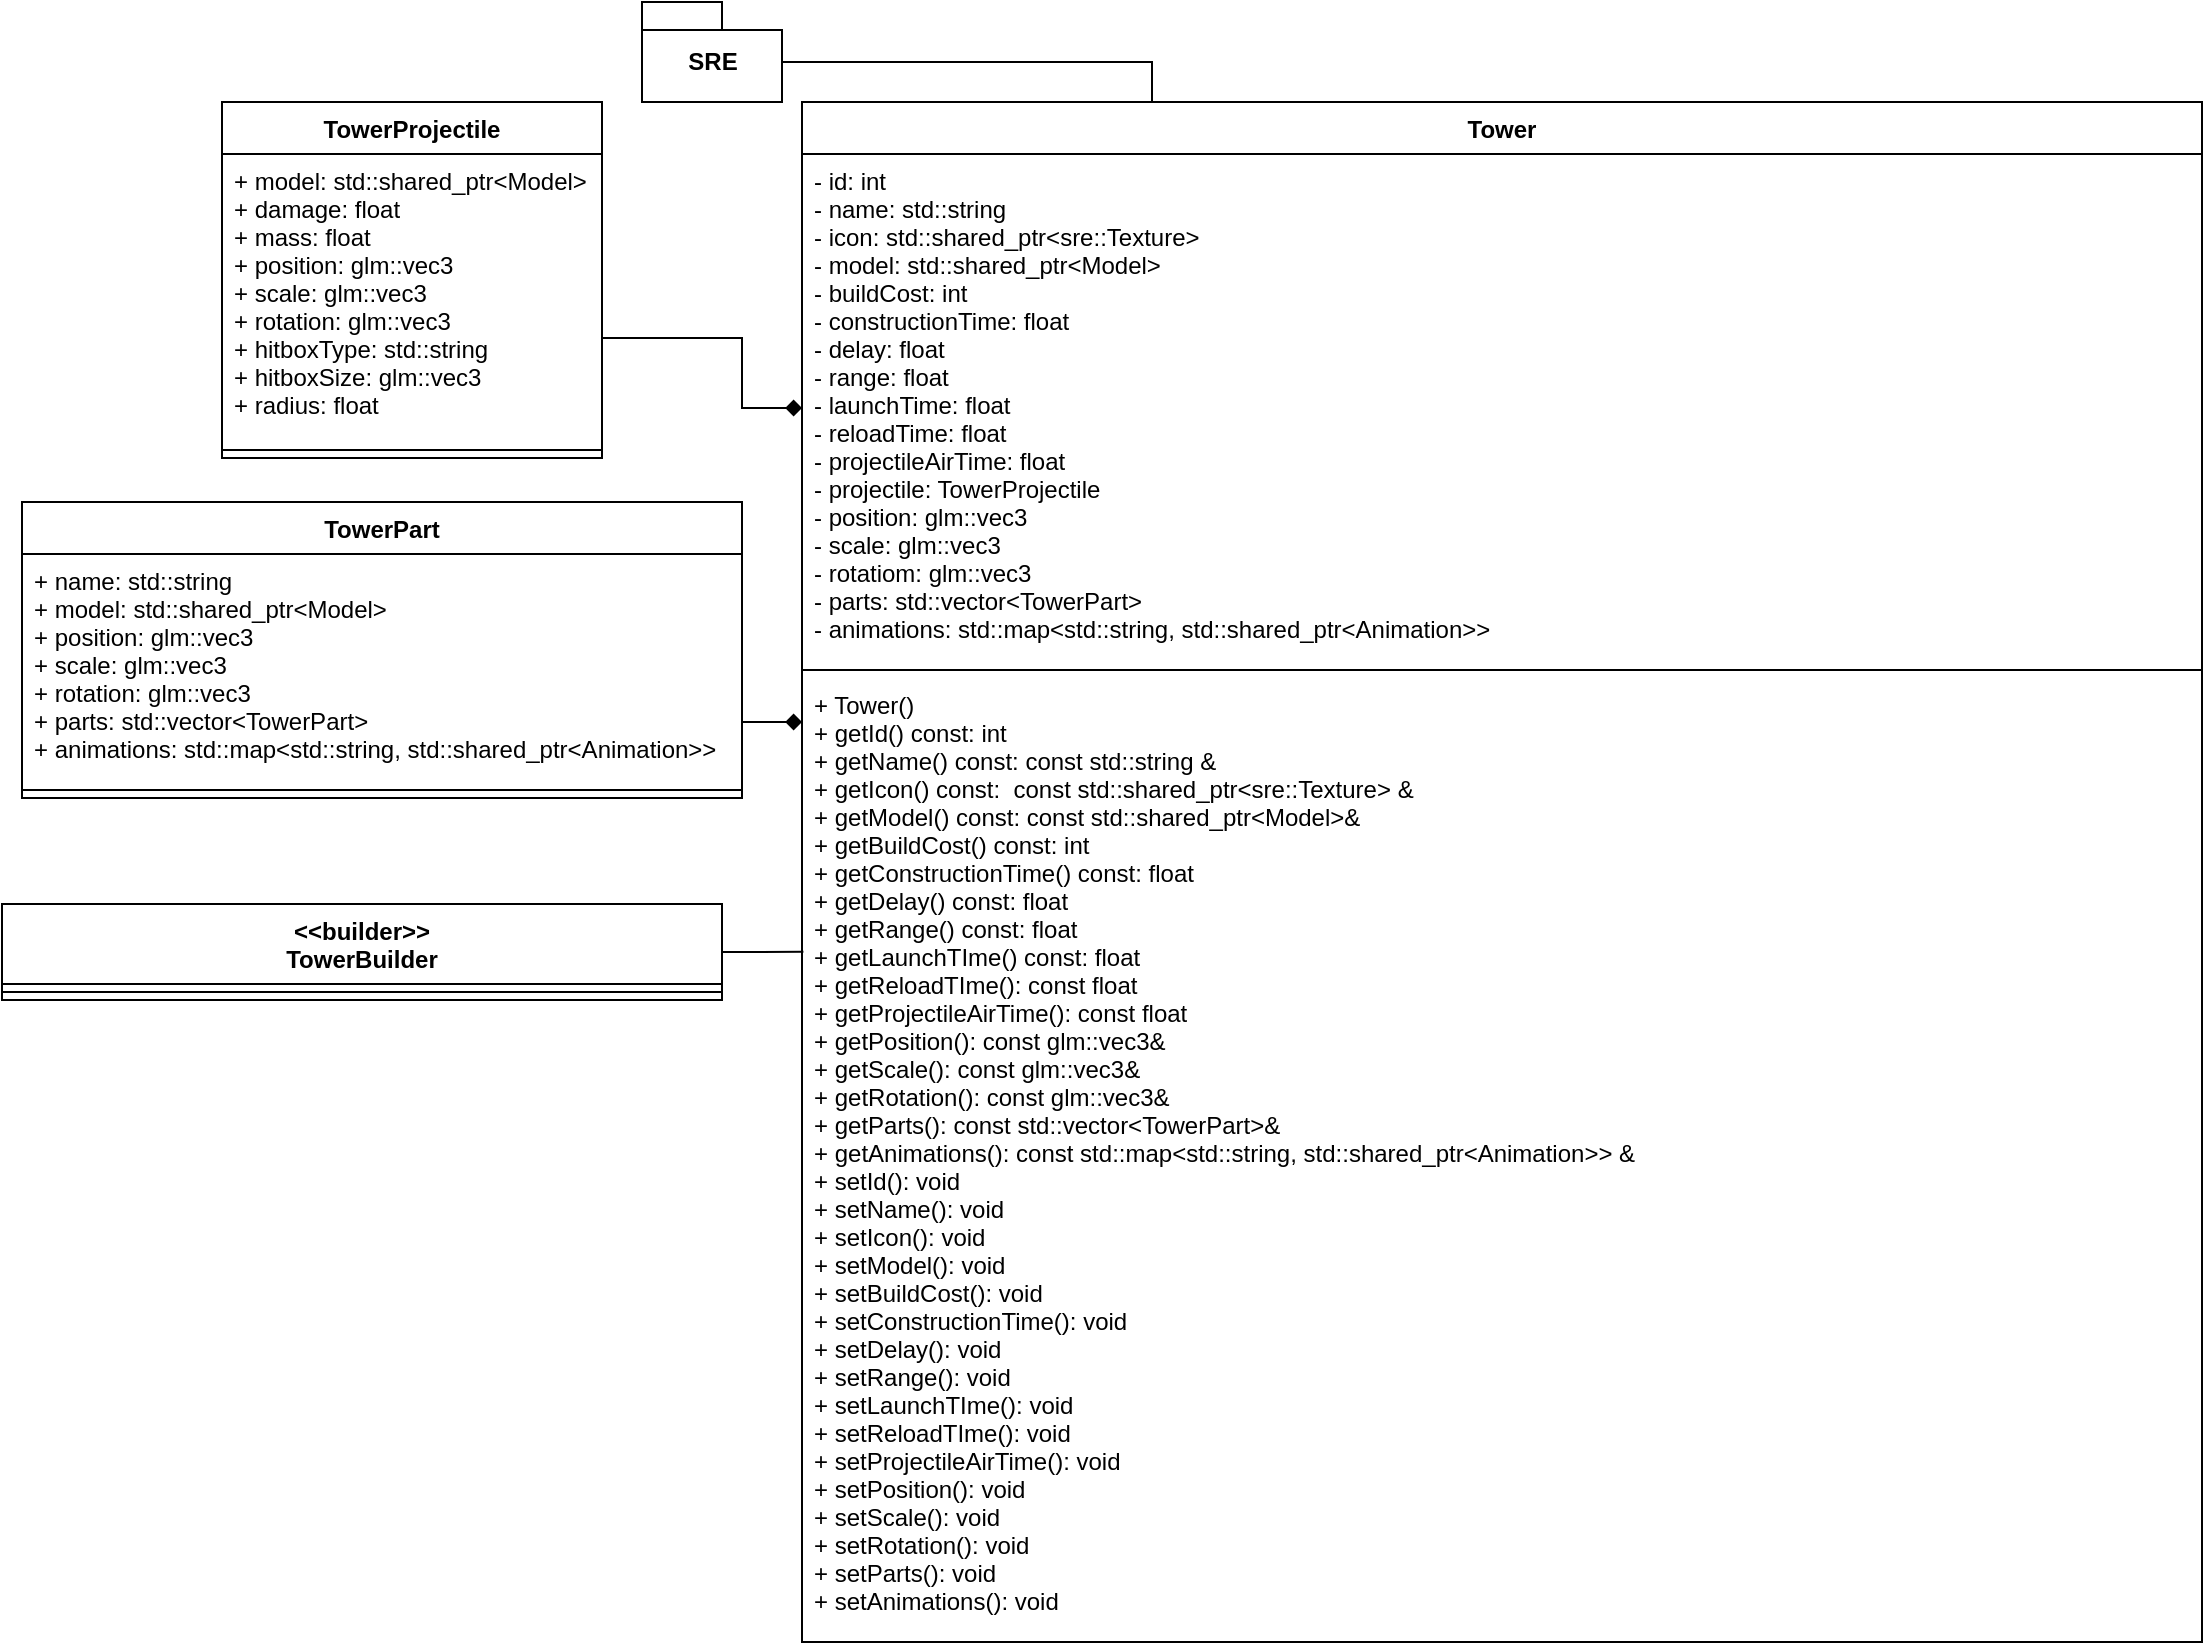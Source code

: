 <mxfile version="14.1.8" type="device"><diagram id="o1FqqQ97d-Eg4cNnLgj2" name="Page-1"><mxGraphModel dx="2999" dy="1612" grid="1" gridSize="10" guides="1" tooltips="1" connect="1" arrows="1" fold="1" page="1" pageScale="1" pageWidth="827" pageHeight="1169" math="0" shadow="0"><root><mxCell id="0"/><mxCell id="1" parent="0"/><mxCell id="1YZYUiDarm7SlCxtDh5C-6" style="edgeStyle=orthogonalEdgeStyle;rounded=0;orthogonalLoop=1;jettySize=auto;html=1;exitX=0.25;exitY=0;exitDx=0;exitDy=0;entryX=0;entryY=0;entryDx=70;entryDy=32;entryPerimeter=0;endArrow=none;endFill=0;" parent="1" source="1YZYUiDarm7SlCxtDh5C-1" target="1YZYUiDarm7SlCxtDh5C-5" edge="1"><mxGeometry relative="1" as="geometry"/></mxCell><mxCell id="1YZYUiDarm7SlCxtDh5C-1" value="Tower" style="swimlane;fontStyle=1;align=center;verticalAlign=top;childLayout=stackLayout;horizontal=1;startSize=26;horizontalStack=0;resizeParent=1;resizeParentMax=0;resizeLast=0;collapsible=1;marginBottom=0;" parent="1" vertex="1"><mxGeometry x="210" y="160" width="700" height="770" as="geometry"/></mxCell><mxCell id="1YZYUiDarm7SlCxtDh5C-2" value="- id: int &#10;- name: std::string&#10;- icon: std::shared_ptr&lt;sre::Texture&gt;&#10;- model: std::shared_ptr&lt;Model&gt;&#10;- buildCost: int &#10;- constructionTime: float &#10;- delay: float&#10;- range: float&#10;- launchTime: float&#10;- reloadTime: float&#10;- projectileAirTime: float&#10;- projectile: TowerProjectile&#10;- position: glm::vec3&#10;- scale: glm::vec3&#10;- rotatiom: glm::vec3&#10;- parts: std::vector&lt;TowerPart&gt;&#10;- animations: std::map&lt;std::string, std::shared_ptr&lt;Animation&gt;&gt; " style="text;strokeColor=none;fillColor=none;align=left;verticalAlign=top;spacingLeft=4;spacingRight=4;overflow=hidden;rotatable=0;points=[[0,0.5],[1,0.5]];portConstraint=eastwest;" parent="1YZYUiDarm7SlCxtDh5C-1" vertex="1"><mxGeometry y="26" width="700" height="254" as="geometry"/></mxCell><mxCell id="1YZYUiDarm7SlCxtDh5C-3" value="" style="line;strokeWidth=1;fillColor=none;align=left;verticalAlign=middle;spacingTop=-1;spacingLeft=3;spacingRight=3;rotatable=0;labelPosition=right;points=[];portConstraint=eastwest;" parent="1YZYUiDarm7SlCxtDh5C-1" vertex="1"><mxGeometry y="280" width="700" height="8" as="geometry"/></mxCell><mxCell id="1YZYUiDarm7SlCxtDh5C-4" value="+ Tower()&#10;+ getId() const: int &#10;+ getName() const: const std::string &amp;&#10;+ getIcon() const:  const std::shared_ptr&lt;sre::Texture&gt; &amp;&#10;+ getModel() const: const std::shared_ptr&lt;Model&gt;&amp;&#10;+ getBuildCost() const: int &#10;+ getConstructionTime() const: float &#10;+ getDelay() const: float &#10;+ getRange() const: float &#10;+ getLaunchTIme() const: float&#10;+ getReloadTIme(): const float&#10;+ getProjectileAirTime(): const float&#10;+ getPosition(): const glm::vec3&amp;&#10;+ getScale(): const glm::vec3&amp;&#10;+ getRotation(): const glm::vec3&amp;&#10;+ getParts(): const std::vector&lt;TowerPart&gt;&amp;&#10;+ getAnimations(): const std::map&lt;std::string, std::shared_ptr&lt;Animation&gt;&gt; &amp;&#10;+ setId(): void&#10;+ setName(): void&#10;+ setIcon(): void&#10;+ setModel(): void&#10;+ setBuildCost(): void&#10;+ setConstructionTime(): void&#10;+ setDelay(): void&#10;+ setRange(): void&#10;+ setLaunchTIme(): void&#10;+ setReloadTIme(): void&#10;+ setProjectileAirTime(): void&#10;+ setPosition(): void&#10;+ setScale(): void&#10;+ setRotation(): void&#10;+ setParts(): void&#10;+ setAnimations(): void" style="text;strokeColor=none;fillColor=none;align=left;verticalAlign=top;spacingLeft=4;spacingRight=4;overflow=hidden;rotatable=0;points=[[0,0.5],[1,0.5]];portConstraint=eastwest;" parent="1YZYUiDarm7SlCxtDh5C-1" vertex="1"><mxGeometry y="288" width="700" height="482" as="geometry"/></mxCell><mxCell id="1YZYUiDarm7SlCxtDh5C-5" value="SRE" style="shape=folder;fontStyle=1;spacingTop=10;tabWidth=40;tabHeight=14;tabPosition=left;html=1;" parent="1" vertex="1"><mxGeometry x="130" y="110" width="70" height="50" as="geometry"/></mxCell><mxCell id="2dKDgtQ_q5hWiu2JKFWi-17" style="edgeStyle=orthogonalEdgeStyle;rounded=0;orthogonalLoop=1;jettySize=auto;html=1;exitX=1;exitY=0.5;exitDx=0;exitDy=0;endArrow=diamond;endFill=1;entryX=0;entryY=0.5;entryDx=0;entryDy=0;" parent="1" source="2dKDgtQ_q5hWiu2JKFWi-2" target="1YZYUiDarm7SlCxtDh5C-2" edge="1"><mxGeometry relative="1" as="geometry"><Array as="points"><mxPoint x="180" y="278"/><mxPoint x="180" y="313"/></Array></mxGeometry></mxCell><mxCell id="2dKDgtQ_q5hWiu2JKFWi-1" value="TowerProjectile" style="swimlane;fontStyle=1;align=center;verticalAlign=top;childLayout=stackLayout;horizontal=1;startSize=26;horizontalStack=0;resizeParent=1;resizeParentMax=0;resizeLast=0;collapsible=1;marginBottom=0;" parent="1" vertex="1"><mxGeometry x="-80" y="160" width="190" height="178" as="geometry"/></mxCell><mxCell id="2dKDgtQ_q5hWiu2JKFWi-2" value="+ model: std::shared_ptr&lt;Model&gt;&#10;+ damage: float&#10;+ mass: float &#10;+ position: glm::vec3&#10;+ scale: glm::vec3&#10;+ rotation: glm::vec3&#10;+ hitboxType: std::string&#10;+ hitboxSize: glm::vec3&#10;+ radius: float " style="text;strokeColor=none;fillColor=none;align=left;verticalAlign=top;spacingLeft=4;spacingRight=4;overflow=hidden;rotatable=0;points=[[0,0.5],[1,0.5]];portConstraint=eastwest;" parent="2dKDgtQ_q5hWiu2JKFWi-1" vertex="1"><mxGeometry y="26" width="190" height="144" as="geometry"/></mxCell><mxCell id="2dKDgtQ_q5hWiu2JKFWi-3" value="" style="line;strokeWidth=1;fillColor=none;align=left;verticalAlign=middle;spacingTop=-1;spacingLeft=3;spacingRight=3;rotatable=0;labelPosition=right;points=[];portConstraint=eastwest;" parent="2dKDgtQ_q5hWiu2JKFWi-1" vertex="1"><mxGeometry y="170" width="190" height="8" as="geometry"/></mxCell><mxCell id="2dKDgtQ_q5hWiu2JKFWi-20" style="edgeStyle=orthogonalEdgeStyle;rounded=0;orthogonalLoop=1;jettySize=auto;html=1;exitX=1;exitY=0.5;exitDx=0;exitDy=0;endArrow=diamond;endFill=1;" parent="1" source="2dKDgtQ_q5hWiu2JKFWi-14" edge="1"><mxGeometry relative="1" as="geometry"><Array as="points"><mxPoint x="180" y="470"/><mxPoint x="210" y="470"/></Array><mxPoint x="210" y="470" as="targetPoint"/></mxGeometry></mxCell><mxCell id="2dKDgtQ_q5hWiu2JKFWi-13" value="TowerPart" style="swimlane;fontStyle=1;align=center;verticalAlign=top;childLayout=stackLayout;horizontal=1;startSize=26;horizontalStack=0;resizeParent=1;resizeParentMax=0;resizeLast=0;collapsible=1;marginBottom=0;" parent="1" vertex="1"><mxGeometry x="-180" y="360" width="360" height="148" as="geometry"/></mxCell><mxCell id="2dKDgtQ_q5hWiu2JKFWi-14" value="+ name: std::string&#10;+ model: std::shared_ptr&lt;Model&gt;&#10;+ position: glm::vec3&#10;+ scale: glm::vec3 &#10;+ rotation: glm::vec3&#10;+ parts: std::vector&lt;TowerPart&gt; &#10;+ animations: std::map&lt;std::string, std::shared_ptr&lt;Animation&gt;&gt; " style="text;strokeColor=none;fillColor=none;align=left;verticalAlign=top;spacingLeft=4;spacingRight=4;overflow=hidden;rotatable=0;points=[[0,0.5],[1,0.5]];portConstraint=eastwest;" parent="2dKDgtQ_q5hWiu2JKFWi-13" vertex="1"><mxGeometry y="26" width="360" height="114" as="geometry"/></mxCell><mxCell id="2dKDgtQ_q5hWiu2JKFWi-15" value="" style="line;strokeWidth=1;fillColor=none;align=left;verticalAlign=middle;spacingTop=-1;spacingLeft=3;spacingRight=3;rotatable=0;labelPosition=right;points=[];portConstraint=eastwest;" parent="2dKDgtQ_q5hWiu2JKFWi-13" vertex="1"><mxGeometry y="140" width="360" height="8" as="geometry"/></mxCell><mxCell id="bzoWgA1hY9Fz0azzm9AQ-4" style="edgeStyle=orthogonalEdgeStyle;rounded=0;orthogonalLoop=1;jettySize=auto;html=1;entryX=0.001;entryY=0.284;entryDx=0;entryDy=0;entryPerimeter=0;endArrow=none;endFill=0;" edge="1" parent="1" source="bzoWgA1hY9Fz0azzm9AQ-1" target="1YZYUiDarm7SlCxtDh5C-4"><mxGeometry relative="1" as="geometry"/></mxCell><mxCell id="bzoWgA1hY9Fz0azzm9AQ-1" value="&lt;&lt;builder&gt;&gt;&#10;TowerBuilder" style="swimlane;fontStyle=1;align=center;verticalAlign=top;childLayout=stackLayout;horizontal=1;startSize=40;horizontalStack=0;resizeParent=1;resizeParentMax=0;resizeLast=0;collapsible=1;marginBottom=0;" vertex="1" parent="1"><mxGeometry x="-190" y="561" width="360" height="48" as="geometry"/></mxCell><mxCell id="bzoWgA1hY9Fz0azzm9AQ-3" value="" style="line;strokeWidth=1;fillColor=none;align=left;verticalAlign=middle;spacingTop=-1;spacingLeft=3;spacingRight=3;rotatable=0;labelPosition=right;points=[];portConstraint=eastwest;" vertex="1" parent="bzoWgA1hY9Fz0azzm9AQ-1"><mxGeometry y="40" width="360" height="8" as="geometry"/></mxCell></root></mxGraphModel></diagram></mxfile>